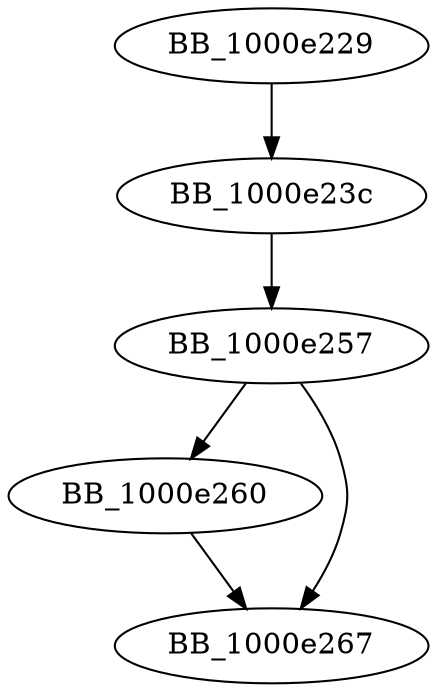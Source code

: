 DiGraph ___crtGetStringTypeA{
BB_1000e229->BB_1000e23c
BB_1000e23c->BB_1000e257
BB_1000e257->BB_1000e260
BB_1000e257->BB_1000e267
BB_1000e260->BB_1000e267
}
